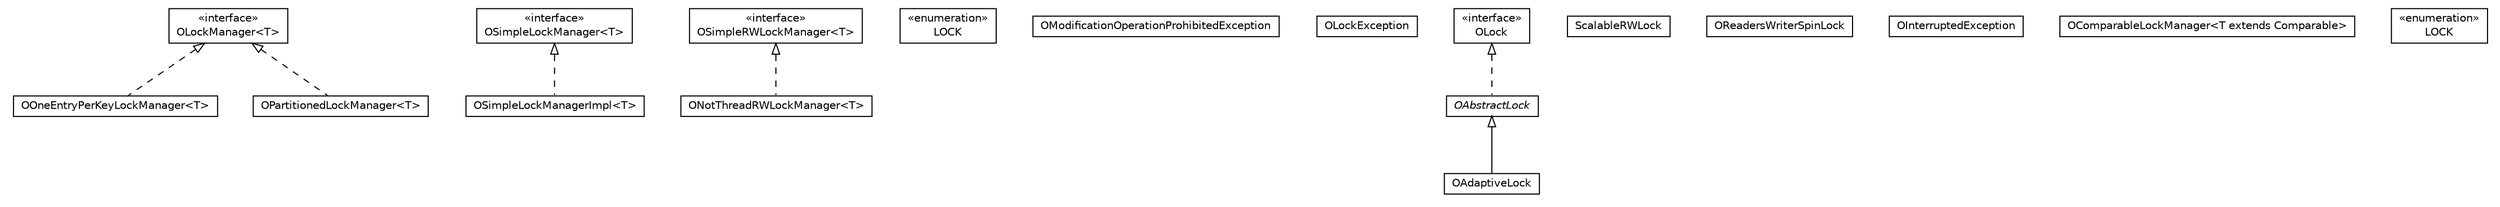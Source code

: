 #!/usr/local/bin/dot
#
# Class diagram 
# Generated by UMLGraph version R5_6-24-gf6e263 (http://www.umlgraph.org/)
#

digraph G {
	edge [fontname="Helvetica",fontsize=10,labelfontname="Helvetica",labelfontsize=10];
	node [fontname="Helvetica",fontsize=10,shape=plaintext];
	nodesep=0.25;
	ranksep=0.5;
	// com.orientechnologies.common.concur.lock.OLockManager<T>
	c8288 [label=<<table title="com.orientechnologies.common.concur.lock.OLockManager" border="0" cellborder="1" cellspacing="0" cellpadding="2" port="p" href="./OLockManager.html">
		<tr><td><table border="0" cellspacing="0" cellpadding="1">
<tr><td align="center" balign="center"> &#171;interface&#187; </td></tr>
<tr><td align="center" balign="center"> OLockManager&lt;T&gt; </td></tr>
		</table></td></tr>
		</table>>, URL="./OLockManager.html", fontname="Helvetica", fontcolor="black", fontsize=10.0];
	// com.orientechnologies.common.concur.lock.OSimpleLockManager<T>
	c8289 [label=<<table title="com.orientechnologies.common.concur.lock.OSimpleLockManager" border="0" cellborder="1" cellspacing="0" cellpadding="2" port="p" href="./OSimpleLockManager.html">
		<tr><td><table border="0" cellspacing="0" cellpadding="1">
<tr><td align="center" balign="center"> &#171;interface&#187; </td></tr>
<tr><td align="center" balign="center"> OSimpleLockManager&lt;T&gt; </td></tr>
		</table></td></tr>
		</table>>, URL="./OSimpleLockManager.html", fontname="Helvetica", fontcolor="black", fontsize=10.0];
	// com.orientechnologies.common.concur.lock.OSimpleRWLockManager<T>
	c8290 [label=<<table title="com.orientechnologies.common.concur.lock.OSimpleRWLockManager" border="0" cellborder="1" cellspacing="0" cellpadding="2" port="p" href="./OSimpleRWLockManager.html">
		<tr><td><table border="0" cellspacing="0" cellpadding="1">
<tr><td align="center" balign="center"> &#171;interface&#187; </td></tr>
<tr><td align="center" balign="center"> OSimpleRWLockManager&lt;T&gt; </td></tr>
		</table></td></tr>
		</table>>, URL="./OSimpleRWLockManager.html", fontname="Helvetica", fontcolor="black", fontsize=10.0];
	// com.orientechnologies.common.concur.lock.OOneEntryPerKeyLockManager<T>
	c8291 [label=<<table title="com.orientechnologies.common.concur.lock.OOneEntryPerKeyLockManager" border="0" cellborder="1" cellspacing="0" cellpadding="2" port="p" href="./OOneEntryPerKeyLockManager.html">
		<tr><td><table border="0" cellspacing="0" cellpadding="1">
<tr><td align="center" balign="center"> OOneEntryPerKeyLockManager&lt;T&gt; </td></tr>
		</table></td></tr>
		</table>>, URL="./OOneEntryPerKeyLockManager.html", fontname="Helvetica", fontcolor="black", fontsize=10.0];
	// com.orientechnologies.common.concur.lock.OOneEntryPerKeyLockManager.LOCK
	c8292 [label=<<table title="com.orientechnologies.common.concur.lock.OOneEntryPerKeyLockManager.LOCK" border="0" cellborder="1" cellspacing="0" cellpadding="2" port="p" href="./OOneEntryPerKeyLockManager.LOCK.html">
		<tr><td><table border="0" cellspacing="0" cellpadding="1">
<tr><td align="center" balign="center"> &#171;enumeration&#187; </td></tr>
<tr><td align="center" balign="center"> LOCK </td></tr>
		</table></td></tr>
		</table>>, URL="./OOneEntryPerKeyLockManager.LOCK.html", fontname="Helvetica", fontcolor="black", fontsize=10.0];
	// com.orientechnologies.common.concur.lock.OModificationOperationProhibitedException
	c8293 [label=<<table title="com.orientechnologies.common.concur.lock.OModificationOperationProhibitedException" border="0" cellborder="1" cellspacing="0" cellpadding="2" port="p" href="./OModificationOperationProhibitedException.html">
		<tr><td><table border="0" cellspacing="0" cellpadding="1">
<tr><td align="center" balign="center"> OModificationOperationProhibitedException </td></tr>
		</table></td></tr>
		</table>>, URL="./OModificationOperationProhibitedException.html", fontname="Helvetica", fontcolor="black", fontsize=10.0];
	// com.orientechnologies.common.concur.lock.OSimpleLockManagerImpl<T>
	c8294 [label=<<table title="com.orientechnologies.common.concur.lock.OSimpleLockManagerImpl" border="0" cellborder="1" cellspacing="0" cellpadding="2" port="p" href="./OSimpleLockManagerImpl.html">
		<tr><td><table border="0" cellspacing="0" cellpadding="1">
<tr><td align="center" balign="center"> OSimpleLockManagerImpl&lt;T&gt; </td></tr>
		</table></td></tr>
		</table>>, URL="./OSimpleLockManagerImpl.html", fontname="Helvetica", fontcolor="black", fontsize=10.0];
	// com.orientechnologies.common.concur.lock.OLockException
	c8295 [label=<<table title="com.orientechnologies.common.concur.lock.OLockException" border="0" cellborder="1" cellspacing="0" cellpadding="2" port="p" href="./OLockException.html">
		<tr><td><table border="0" cellspacing="0" cellpadding="1">
<tr><td align="center" balign="center"> OLockException </td></tr>
		</table></td></tr>
		</table>>, URL="./OLockException.html", fontname="Helvetica", fontcolor="black", fontsize=10.0];
	// com.orientechnologies.common.concur.lock.OPartitionedLockManager<T>
	c8296 [label=<<table title="com.orientechnologies.common.concur.lock.OPartitionedLockManager" border="0" cellborder="1" cellspacing="0" cellpadding="2" port="p" href="./OPartitionedLockManager.html">
		<tr><td><table border="0" cellspacing="0" cellpadding="1">
<tr><td align="center" balign="center"> OPartitionedLockManager&lt;T&gt; </td></tr>
		</table></td></tr>
		</table>>, URL="./OPartitionedLockManager.html", fontname="Helvetica", fontcolor="black", fontsize=10.0];
	// com.orientechnologies.common.concur.lock.OAbstractLock
	c8297 [label=<<table title="com.orientechnologies.common.concur.lock.OAbstractLock" border="0" cellborder="1" cellspacing="0" cellpadding="2" port="p" href="./OAbstractLock.html">
		<tr><td><table border="0" cellspacing="0" cellpadding="1">
<tr><td align="center" balign="center"><font face="Helvetica-Oblique"> OAbstractLock </font></td></tr>
		</table></td></tr>
		</table>>, URL="./OAbstractLock.html", fontname="Helvetica", fontcolor="black", fontsize=10.0];
	// com.orientechnologies.common.concur.lock.ONotThreadRWLockManager<T>
	c8298 [label=<<table title="com.orientechnologies.common.concur.lock.ONotThreadRWLockManager" border="0" cellborder="1" cellspacing="0" cellpadding="2" port="p" href="./ONotThreadRWLockManager.html">
		<tr><td><table border="0" cellspacing="0" cellpadding="1">
<tr><td align="center" balign="center"> ONotThreadRWLockManager&lt;T&gt; </td></tr>
		</table></td></tr>
		</table>>, URL="./ONotThreadRWLockManager.html", fontname="Helvetica", fontcolor="black", fontsize=10.0];
	// com.orientechnologies.common.concur.lock.ScalableRWLock
	c8299 [label=<<table title="com.orientechnologies.common.concur.lock.ScalableRWLock" border="0" cellborder="1" cellspacing="0" cellpadding="2" port="p" href="./ScalableRWLock.html">
		<tr><td><table border="0" cellspacing="0" cellpadding="1">
<tr><td align="center" balign="center"> ScalableRWLock </td></tr>
		</table></td></tr>
		</table>>, URL="./ScalableRWLock.html", fontname="Helvetica", fontcolor="black", fontsize=10.0];
	// com.orientechnologies.common.concur.lock.OReadersWriterSpinLock
	c8300 [label=<<table title="com.orientechnologies.common.concur.lock.OReadersWriterSpinLock" border="0" cellborder="1" cellspacing="0" cellpadding="2" port="p" href="./OReadersWriterSpinLock.html">
		<tr><td><table border="0" cellspacing="0" cellpadding="1">
<tr><td align="center" balign="center"> OReadersWriterSpinLock </td></tr>
		</table></td></tr>
		</table>>, URL="./OReadersWriterSpinLock.html", fontname="Helvetica", fontcolor="black", fontsize=10.0];
	// com.orientechnologies.common.concur.lock.OInterruptedException
	c8301 [label=<<table title="com.orientechnologies.common.concur.lock.OInterruptedException" border="0" cellborder="1" cellspacing="0" cellpadding="2" port="p" href="./OInterruptedException.html">
		<tr><td><table border="0" cellspacing="0" cellpadding="1">
<tr><td align="center" balign="center"> OInterruptedException </td></tr>
		</table></td></tr>
		</table>>, URL="./OInterruptedException.html", fontname="Helvetica", fontcolor="black", fontsize=10.0];
	// com.orientechnologies.common.concur.lock.OAdaptiveLock
	c8302 [label=<<table title="com.orientechnologies.common.concur.lock.OAdaptiveLock" border="0" cellborder="1" cellspacing="0" cellpadding="2" port="p" href="./OAdaptiveLock.html">
		<tr><td><table border="0" cellspacing="0" cellpadding="1">
<tr><td align="center" balign="center"> OAdaptiveLock </td></tr>
		</table></td></tr>
		</table>>, URL="./OAdaptiveLock.html", fontname="Helvetica", fontcolor="black", fontsize=10.0];
	// com.orientechnologies.common.concur.lock.OComparableLockManager<T extends java.lang.Comparable>
	c8303 [label=<<table title="com.orientechnologies.common.concur.lock.OComparableLockManager" border="0" cellborder="1" cellspacing="0" cellpadding="2" port="p" href="./OComparableLockManager.html">
		<tr><td><table border="0" cellspacing="0" cellpadding="1">
<tr><td align="center" balign="center"> OComparableLockManager&lt;T extends Comparable&gt; </td></tr>
		</table></td></tr>
		</table>>, URL="./OComparableLockManager.html", fontname="Helvetica", fontcolor="black", fontsize=10.0];
	// com.orientechnologies.common.concur.lock.OComparableLockManager.LOCK
	c8304 [label=<<table title="com.orientechnologies.common.concur.lock.OComparableLockManager.LOCK" border="0" cellborder="1" cellspacing="0" cellpadding="2" port="p" href="./OComparableLockManager.LOCK.html">
		<tr><td><table border="0" cellspacing="0" cellpadding="1">
<tr><td align="center" balign="center"> &#171;enumeration&#187; </td></tr>
<tr><td align="center" balign="center"> LOCK </td></tr>
		</table></td></tr>
		</table>>, URL="./OComparableLockManager.LOCK.html", fontname="Helvetica", fontcolor="black", fontsize=10.0];
	// com.orientechnologies.common.concur.lock.OLock
	c8305 [label=<<table title="com.orientechnologies.common.concur.lock.OLock" border="0" cellborder="1" cellspacing="0" cellpadding="2" port="p" href="./OLock.html">
		<tr><td><table border="0" cellspacing="0" cellpadding="1">
<tr><td align="center" balign="center"> &#171;interface&#187; </td></tr>
<tr><td align="center" balign="center"> OLock </td></tr>
		</table></td></tr>
		</table>>, URL="./OLock.html", fontname="Helvetica", fontcolor="black", fontsize=10.0];
	//com.orientechnologies.common.concur.lock.OOneEntryPerKeyLockManager<T> implements com.orientechnologies.common.concur.lock.OLockManager<T>
	c8288:p -> c8291:p [dir=back,arrowtail=empty,style=dashed];
	//com.orientechnologies.common.concur.lock.OSimpleLockManagerImpl<T> implements com.orientechnologies.common.concur.lock.OSimpleLockManager<T>
	c8289:p -> c8294:p [dir=back,arrowtail=empty,style=dashed];
	//com.orientechnologies.common.concur.lock.OPartitionedLockManager<T> implements com.orientechnologies.common.concur.lock.OLockManager<T>
	c8288:p -> c8296:p [dir=back,arrowtail=empty,style=dashed];
	//com.orientechnologies.common.concur.lock.OAbstractLock implements com.orientechnologies.common.concur.lock.OLock
	c8305:p -> c8297:p [dir=back,arrowtail=empty,style=dashed];
	//com.orientechnologies.common.concur.lock.ONotThreadRWLockManager<T> implements com.orientechnologies.common.concur.lock.OSimpleRWLockManager<T>
	c8290:p -> c8298:p [dir=back,arrowtail=empty,style=dashed];
	//com.orientechnologies.common.concur.lock.OAdaptiveLock extends com.orientechnologies.common.concur.lock.OAbstractLock
	c8297:p -> c8302:p [dir=back,arrowtail=empty];
}

